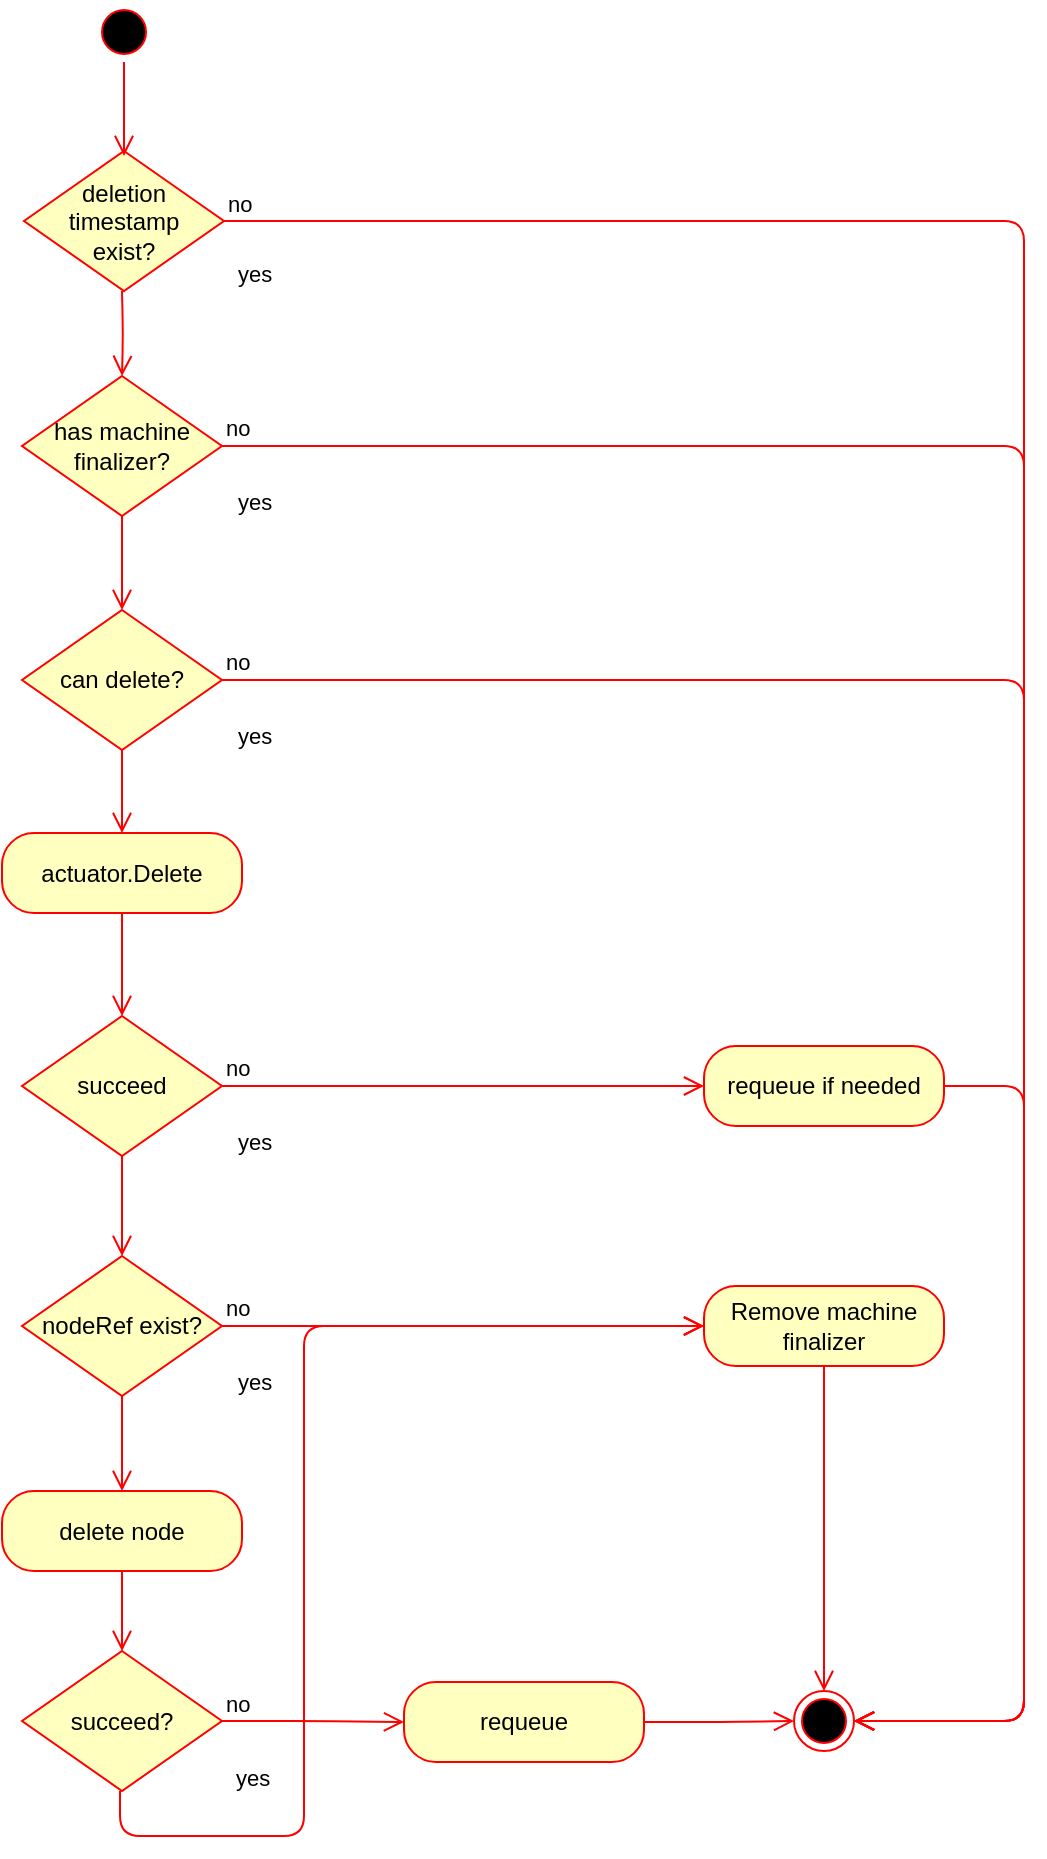 <mxfile version="10.5.5" type="google"><diagram id="NUmDATbuBY0PrsYchHs-" name="Page-1"><mxGraphModel dx="1198" dy="1084" grid="1" gridSize="10" guides="1" tooltips="1" connect="1" arrows="1" fold="1" page="1" pageScale="1" pageWidth="850" pageHeight="1100" math="0" shadow="0"><root><mxCell id="0"/><mxCell id="1" parent="0"/><mxCell id="6QHAlE7GyVLf4OXPjzSe-1" value="deletion timestamp&lt;br&gt;exist?" style="rhombus;whiteSpace=wrap;html=1;fillColor=#ffffc0;strokeColor=#ff0000;" parent="1" vertex="1"><mxGeometry x="90" y="157.5" width="100" height="70" as="geometry"/></mxCell><mxCell id="6QHAlE7GyVLf4OXPjzSe-2" value="no" style="edgeStyle=orthogonalEdgeStyle;html=1;align=left;verticalAlign=bottom;endArrow=open;endSize=8;strokeColor=#ff0000;entryX=1;entryY=0.5;entryDx=0;entryDy=0;" parent="1" source="6QHAlE7GyVLf4OXPjzSe-1" target="6QHAlE7GyVLf4OXPjzSe-33" edge="1"><mxGeometry x="-1" relative="1" as="geometry"><mxPoint x="340" y="193" as="targetPoint"/><Array as="points"><mxPoint x="590" y="193"/><mxPoint x="590" y="943"/></Array></mxGeometry></mxCell><mxCell id="6QHAlE7GyVLf4OXPjzSe-4" value="nodeRef exist?" style="rhombus;whiteSpace=wrap;html=1;fillColor=#ffffc0;strokeColor=#ff0000;" parent="1" vertex="1"><mxGeometry x="89" y="710" width="100" height="70" as="geometry"/></mxCell><mxCell id="6QHAlE7GyVLf4OXPjzSe-5" value="no" style="edgeStyle=orthogonalEdgeStyle;html=1;align=left;verticalAlign=bottom;endArrow=open;endSize=8;strokeColor=#ff0000;entryX=0;entryY=0.5;entryDx=0;entryDy=0;" parent="1" source="6QHAlE7GyVLf4OXPjzSe-4" target="6QHAlE7GyVLf4OXPjzSe-13" edge="1"><mxGeometry x="-1" relative="1" as="geometry"><mxPoint x="259" y="745" as="targetPoint"/></mxGeometry></mxCell><mxCell id="6QHAlE7GyVLf4OXPjzSe-6" value="yes" style="edgeStyle=orthogonalEdgeStyle;html=1;align=left;verticalAlign=top;endArrow=open;endSize=8;strokeColor=#ff0000;entryX=0.5;entryY=0;entryDx=0;entryDy=0;" parent="1" source="6QHAlE7GyVLf4OXPjzSe-4" target="6QHAlE7GyVLf4OXPjzSe-8" edge="1"><mxGeometry x="-1" y="59" relative="1" as="geometry"><mxPoint x="139" y="815" as="targetPoint"/><mxPoint x="-3" y="-20" as="offset"/></mxGeometry></mxCell><mxCell id="6QHAlE7GyVLf4OXPjzSe-7" value="yes" style="edgeStyle=orthogonalEdgeStyle;html=1;align=left;verticalAlign=top;endArrow=open;endSize=8;strokeColor=#ff0000;entryX=0.5;entryY=0;entryDx=0;entryDy=0;" parent="1" target="6QHAlE7GyVLf4OXPjzSe-18" edge="1"><mxGeometry x="-1" y="59" relative="1" as="geometry"><mxPoint x="139" y="272.5" as="targetPoint"/><mxPoint x="-3" y="-20" as="offset"/><mxPoint x="139" y="227.5" as="sourcePoint"/></mxGeometry></mxCell><mxCell id="6QHAlE7GyVLf4OXPjzSe-8" value="delete node" style="rounded=1;whiteSpace=wrap;html=1;arcSize=40;fontColor=#000000;fillColor=#ffffc0;strokeColor=#ff0000;" parent="1" vertex="1"><mxGeometry x="79" y="827.5" width="120" height="40" as="geometry"/></mxCell><mxCell id="6QHAlE7GyVLf4OXPjzSe-9" value="" style="edgeStyle=orthogonalEdgeStyle;html=1;verticalAlign=bottom;endArrow=open;endSize=8;strokeColor=#ff0000;entryX=0.5;entryY=0;entryDx=0;entryDy=0;" parent="1" source="6QHAlE7GyVLf4OXPjzSe-8" target="6QHAlE7GyVLf4OXPjzSe-10" edge="1"><mxGeometry relative="1" as="geometry"><mxPoint x="139" y="927.5" as="targetPoint"/></mxGeometry></mxCell><mxCell id="6QHAlE7GyVLf4OXPjzSe-10" value="succeed?" style="rhombus;whiteSpace=wrap;html=1;fillColor=#ffffc0;strokeColor=#ff0000;" parent="1" vertex="1"><mxGeometry x="89" y="907.5" width="100" height="70" as="geometry"/></mxCell><mxCell id="6QHAlE7GyVLf4OXPjzSe-11" value="no" style="edgeStyle=orthogonalEdgeStyle;html=1;align=left;verticalAlign=bottom;endArrow=open;endSize=8;strokeColor=#ff0000;entryX=0;entryY=0.5;entryDx=0;entryDy=0;" parent="1" source="6QHAlE7GyVLf4OXPjzSe-10" target="YW5oMUbWiJJ9RdtHYH7l-1" edge="1"><mxGeometry x="-1" relative="1" as="geometry"><mxPoint x="280" y="943" as="targetPoint"/></mxGeometry></mxCell><mxCell id="6QHAlE7GyVLf4OXPjzSe-12" value="yes" style="edgeStyle=orthogonalEdgeStyle;html=1;align=left;verticalAlign=top;endArrow=open;endSize=8;strokeColor=#ff0000;entryX=0;entryY=0.5;entryDx=0;entryDy=0;" parent="1" target="6QHAlE7GyVLf4OXPjzSe-13" edge="1"><mxGeometry x="-1" y="59" relative="1" as="geometry"><mxPoint x="138" y="1022.5" as="targetPoint"/><mxPoint x="-3" y="-20" as="offset"/><mxPoint x="138" y="977.5" as="sourcePoint"/><Array as="points"><mxPoint x="138" y="1000"/><mxPoint x="230" y="1000"/><mxPoint x="230" y="745"/></Array></mxGeometry></mxCell><mxCell id="6QHAlE7GyVLf4OXPjzSe-13" value="Remove machine finalizer" style="rounded=1;whiteSpace=wrap;html=1;arcSize=40;fontColor=#000000;fillColor=#ffffc0;strokeColor=#ff0000;" parent="1" vertex="1"><mxGeometry x="430" y="725" width="120" height="40" as="geometry"/></mxCell><mxCell id="6QHAlE7GyVLf4OXPjzSe-14" value="" style="edgeStyle=orthogonalEdgeStyle;html=1;verticalAlign=bottom;endArrow=open;endSize=8;strokeColor=#ff0000;entryX=0.5;entryY=0;entryDx=0;entryDy=0;" parent="1" source="6QHAlE7GyVLf4OXPjzSe-13" target="6QHAlE7GyVLf4OXPjzSe-33" edge="1"><mxGeometry relative="1" as="geometry"><mxPoint x="501" y="832.5" as="targetPoint"/></mxGeometry></mxCell><mxCell id="6QHAlE7GyVLf4OXPjzSe-16" value="" style="ellipse;html=1;shape=startState;fillColor=#000000;strokeColor=#ff0000;" parent="1" vertex="1"><mxGeometry x="125" y="83" width="30" height="30" as="geometry"/></mxCell><mxCell id="6QHAlE7GyVLf4OXPjzSe-17" value="" style="edgeStyle=orthogonalEdgeStyle;html=1;verticalAlign=bottom;endArrow=open;endSize=8;strokeColor=#ff0000;" parent="1" source="6QHAlE7GyVLf4OXPjzSe-16" edge="1"><mxGeometry relative="1" as="geometry"><mxPoint x="140" y="160" as="targetPoint"/></mxGeometry></mxCell><mxCell id="6QHAlE7GyVLf4OXPjzSe-18" value="has machine finalizer?" style="rhombus;whiteSpace=wrap;html=1;fillColor=#ffffc0;strokeColor=#ff0000;" parent="1" vertex="1"><mxGeometry x="89" y="270" width="100" height="70" as="geometry"/></mxCell><mxCell id="6QHAlE7GyVLf4OXPjzSe-19" value="no" style="edgeStyle=orthogonalEdgeStyle;html=1;align=left;verticalAlign=bottom;endArrow=open;endSize=8;strokeColor=#ff0000;entryX=1;entryY=0.5;entryDx=0;entryDy=0;" parent="1" source="6QHAlE7GyVLf4OXPjzSe-18" target="6QHAlE7GyVLf4OXPjzSe-33" edge="1"><mxGeometry x="-1" relative="1" as="geometry"><mxPoint x="259" y="305" as="targetPoint"/><Array as="points"><mxPoint x="590" y="305"/><mxPoint x="590" y="943"/></Array></mxGeometry></mxCell><mxCell id="6QHAlE7GyVLf4OXPjzSe-20" value="yes" style="edgeStyle=orthogonalEdgeStyle;html=1;align=left;verticalAlign=top;endArrow=open;endSize=8;strokeColor=#ff0000;entryX=0.5;entryY=0;entryDx=0;entryDy=0;" parent="1" source="6QHAlE7GyVLf4OXPjzSe-18" target="6QHAlE7GyVLf4OXPjzSe-21" edge="1"><mxGeometry x="-1" y="59" relative="1" as="geometry"><mxPoint x="139" y="388" as="targetPoint"/><mxPoint x="-3" y="-20" as="offset"/></mxGeometry></mxCell><mxCell id="6QHAlE7GyVLf4OXPjzSe-21" value="can delete?" style="rhombus;whiteSpace=wrap;html=1;fillColor=#ffffc0;strokeColor=#ff0000;" parent="1" vertex="1"><mxGeometry x="89" y="387" width="100" height="70" as="geometry"/></mxCell><mxCell id="6QHAlE7GyVLf4OXPjzSe-22" value="no" style="edgeStyle=orthogonalEdgeStyle;html=1;align=left;verticalAlign=bottom;endArrow=open;endSize=8;strokeColor=#ff0000;entryX=1;entryY=0.5;entryDx=0;entryDy=0;" parent="1" source="6QHAlE7GyVLf4OXPjzSe-21" target="6QHAlE7GyVLf4OXPjzSe-33" edge="1"><mxGeometry x="-1" relative="1" as="geometry"><mxPoint x="259" y="422" as="targetPoint"/><Array as="points"><mxPoint x="590" y="422"/><mxPoint x="590" y="943"/></Array></mxGeometry></mxCell><mxCell id="6QHAlE7GyVLf4OXPjzSe-23" value="yes" style="edgeStyle=orthogonalEdgeStyle;html=1;align=left;verticalAlign=top;endArrow=open;endSize=8;strokeColor=#ff0000;entryX=0.5;entryY=0;entryDx=0;entryDy=0;" parent="1" source="6QHAlE7GyVLf4OXPjzSe-21" target="6QHAlE7GyVLf4OXPjzSe-24" edge="1"><mxGeometry x="-1" y="59" relative="1" as="geometry"><mxPoint x="139" y="505" as="targetPoint"/><mxPoint x="-3" y="-20" as="offset"/></mxGeometry></mxCell><mxCell id="6QHAlE7GyVLf4OXPjzSe-24" value="actuator.Delete" style="rounded=1;whiteSpace=wrap;html=1;arcSize=40;fontColor=#000000;fillColor=#ffffc0;strokeColor=#ff0000;" parent="1" vertex="1"><mxGeometry x="79" y="498.5" width="120" height="40" as="geometry"/></mxCell><mxCell id="6QHAlE7GyVLf4OXPjzSe-25" value="" style="edgeStyle=orthogonalEdgeStyle;html=1;verticalAlign=bottom;endArrow=open;endSize=8;strokeColor=#ff0000;entryX=0.5;entryY=0;entryDx=0;entryDy=0;" parent="1" source="6QHAlE7GyVLf4OXPjzSe-24" target="6QHAlE7GyVLf4OXPjzSe-26" edge="1"><mxGeometry relative="1" as="geometry"><mxPoint x="139" y="598.5" as="targetPoint"/></mxGeometry></mxCell><mxCell id="6QHAlE7GyVLf4OXPjzSe-26" value="succeed" style="rhombus;whiteSpace=wrap;html=1;fillColor=#ffffc0;strokeColor=#ff0000;" parent="1" vertex="1"><mxGeometry x="89" y="590" width="100" height="70" as="geometry"/></mxCell><mxCell id="6QHAlE7GyVLf4OXPjzSe-27" value="no" style="edgeStyle=orthogonalEdgeStyle;html=1;align=left;verticalAlign=bottom;endArrow=open;endSize=8;strokeColor=#ff0000;entryX=0;entryY=0.5;entryDx=0;entryDy=0;" parent="1" source="6QHAlE7GyVLf4OXPjzSe-26" target="6QHAlE7GyVLf4OXPjzSe-29" edge="1"><mxGeometry x="-1" relative="1" as="geometry"><mxPoint x="259" y="626" as="targetPoint"/></mxGeometry></mxCell><mxCell id="6QHAlE7GyVLf4OXPjzSe-28" value="yes" style="edgeStyle=orthogonalEdgeStyle;html=1;align=left;verticalAlign=top;endArrow=open;endSize=8;strokeColor=#ff0000;" parent="1" source="6QHAlE7GyVLf4OXPjzSe-26" target="6QHAlE7GyVLf4OXPjzSe-4" edge="1"><mxGeometry x="-1" y="59" relative="1" as="geometry"><mxPoint x="139" y="707.5" as="targetPoint"/><mxPoint x="-3" y="-20" as="offset"/></mxGeometry></mxCell><mxCell id="6QHAlE7GyVLf4OXPjzSe-29" value="requeue if needed" style="rounded=1;whiteSpace=wrap;html=1;arcSize=40;fontColor=#000000;fillColor=#ffffc0;strokeColor=#ff0000;" parent="1" vertex="1"><mxGeometry x="430" y="605" width="120" height="40" as="geometry"/></mxCell><mxCell id="6QHAlE7GyVLf4OXPjzSe-30" value="" style="edgeStyle=orthogonalEdgeStyle;html=1;verticalAlign=bottom;endArrow=open;endSize=8;strokeColor=#ff0000;entryX=1;entryY=0.5;entryDx=0;entryDy=0;exitX=1;exitY=0.5;exitDx=0;exitDy=0;" parent="1" source="6QHAlE7GyVLf4OXPjzSe-29" target="6QHAlE7GyVLf4OXPjzSe-33" edge="1"><mxGeometry relative="1" as="geometry"><mxPoint x="490" y="700" as="targetPoint"/><Array as="points"><mxPoint x="590" y="625"/><mxPoint x="590" y="943"/></Array></mxGeometry></mxCell><mxCell id="6QHAlE7GyVLf4OXPjzSe-33" value="" style="ellipse;html=1;shape=endState;fillColor=#000000;strokeColor=#ff0000;" parent="1" vertex="1"><mxGeometry x="475" y="927.5" width="30" height="30" as="geometry"/></mxCell><mxCell id="YW5oMUbWiJJ9RdtHYH7l-1" value="requeue" style="rounded=1;whiteSpace=wrap;html=1;arcSize=40;fontColor=#000000;fillColor=#ffffc0;strokeColor=#ff0000;" vertex="1" parent="1"><mxGeometry x="280" y="923" width="120" height="40" as="geometry"/></mxCell><mxCell id="YW5oMUbWiJJ9RdtHYH7l-2" value="" style="edgeStyle=orthogonalEdgeStyle;html=1;verticalAlign=bottom;endArrow=open;endSize=8;strokeColor=#ff0000;entryX=0;entryY=0.5;entryDx=0;entryDy=0;" edge="1" source="YW5oMUbWiJJ9RdtHYH7l-1" parent="1" target="6QHAlE7GyVLf4OXPjzSe-33"><mxGeometry relative="1" as="geometry"><mxPoint x="340" y="1023" as="targetPoint"/></mxGeometry></mxCell></root></mxGraphModel></diagram></mxfile>